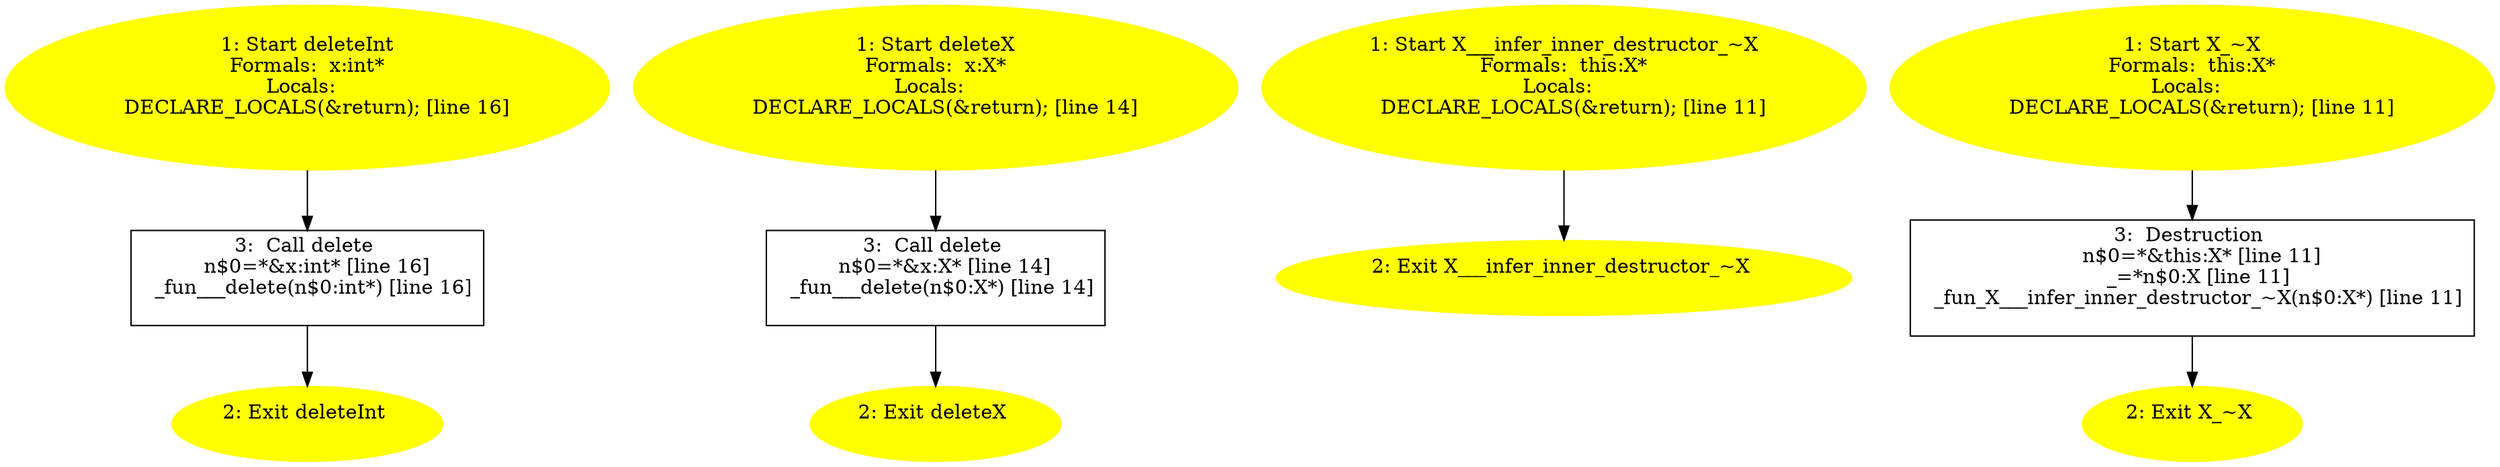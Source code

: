 /* @generated */
digraph iCFG {
"deleteInt#_Z9deleteIntPi.1290a142cb905da33c4edc8a99e3d74e_1" [label="1: Start deleteInt\nFormals:  x:int*\nLocals:  \n   DECLARE_LOCALS(&return); [line 16]\n " color=yellow style=filled]
	

	 "deleteInt#_Z9deleteIntPi.1290a142cb905da33c4edc8a99e3d74e_1" -> "deleteInt#_Z9deleteIntPi.1290a142cb905da33c4edc8a99e3d74e_3" ;
"deleteInt#_Z9deleteIntPi.1290a142cb905da33c4edc8a99e3d74e_2" [label="2: Exit deleteInt \n  " color=yellow style=filled]
	

"deleteInt#_Z9deleteIntPi.1290a142cb905da33c4edc8a99e3d74e_3" [label="3:  Call delete \n   n$0=*&x:int* [line 16]\n  _fun___delete(n$0:int*) [line 16]\n " shape="box"]
	

	 "deleteInt#_Z9deleteIntPi.1290a142cb905da33c4edc8a99e3d74e_3" -> "deleteInt#_Z9deleteIntPi.1290a142cb905da33c4edc8a99e3d74e_2" ;
"deleteX#_Z7deleteXP1X.ddffb30c0ee6370177b08414b2c6d138_1" [label="1: Start deleteX\nFormals:  x:X*\nLocals:  \n   DECLARE_LOCALS(&return); [line 14]\n " color=yellow style=filled]
	

	 "deleteX#_Z7deleteXP1X.ddffb30c0ee6370177b08414b2c6d138_1" -> "deleteX#_Z7deleteXP1X.ddffb30c0ee6370177b08414b2c6d138_3" ;
"deleteX#_Z7deleteXP1X.ddffb30c0ee6370177b08414b2c6d138_2" [label="2: Exit deleteX \n  " color=yellow style=filled]
	

"deleteX#_Z7deleteXP1X.ddffb30c0ee6370177b08414b2c6d138_3" [label="3:  Call delete \n   n$0=*&x:X* [line 14]\n  _fun___delete(n$0:X*) [line 14]\n " shape="box"]
	

	 "deleteX#_Z7deleteXP1X.ddffb30c0ee6370177b08414b2c6d138_3" -> "deleteX#_Z7deleteXP1X.ddffb30c0ee6370177b08414b2c6d138_2" ;
"__infer_inner_destructor_~X#X#(_ZN1XD0Ev).a1bdd64497fedf372add1f9d013cfbad_1" [label="1: Start X___infer_inner_destructor_~X\nFormals:  this:X*\nLocals:  \n   DECLARE_LOCALS(&return); [line 11]\n " color=yellow style=filled]
	

	 "__infer_inner_destructor_~X#X#(_ZN1XD0Ev).a1bdd64497fedf372add1f9d013cfbad_1" -> "__infer_inner_destructor_~X#X#(_ZN1XD0Ev).a1bdd64497fedf372add1f9d013cfbad_2" ;
"__infer_inner_destructor_~X#X#(_ZN1XD0Ev).a1bdd64497fedf372add1f9d013cfbad_2" [label="2: Exit X___infer_inner_destructor_~X \n  " color=yellow style=filled]
	

"~X#X#(_ZN1XD0Ev).570f4e582c393d8fb931d72cddd28836_1" [label="1: Start X_~X\nFormals:  this:X*\nLocals:  \n   DECLARE_LOCALS(&return); [line 11]\n " color=yellow style=filled]
	

	 "~X#X#(_ZN1XD0Ev).570f4e582c393d8fb931d72cddd28836_1" -> "~X#X#(_ZN1XD0Ev).570f4e582c393d8fb931d72cddd28836_3" ;
"~X#X#(_ZN1XD0Ev).570f4e582c393d8fb931d72cddd28836_2" [label="2: Exit X_~X \n  " color=yellow style=filled]
	

"~X#X#(_ZN1XD0Ev).570f4e582c393d8fb931d72cddd28836_3" [label="3:  Destruction \n   n$0=*&this:X* [line 11]\n  _=*n$0:X [line 11]\n  _fun_X___infer_inner_destructor_~X(n$0:X*) [line 11]\n " shape="box"]
	

	 "~X#X#(_ZN1XD0Ev).570f4e582c393d8fb931d72cddd28836_3" -> "~X#X#(_ZN1XD0Ev).570f4e582c393d8fb931d72cddd28836_2" ;
}
